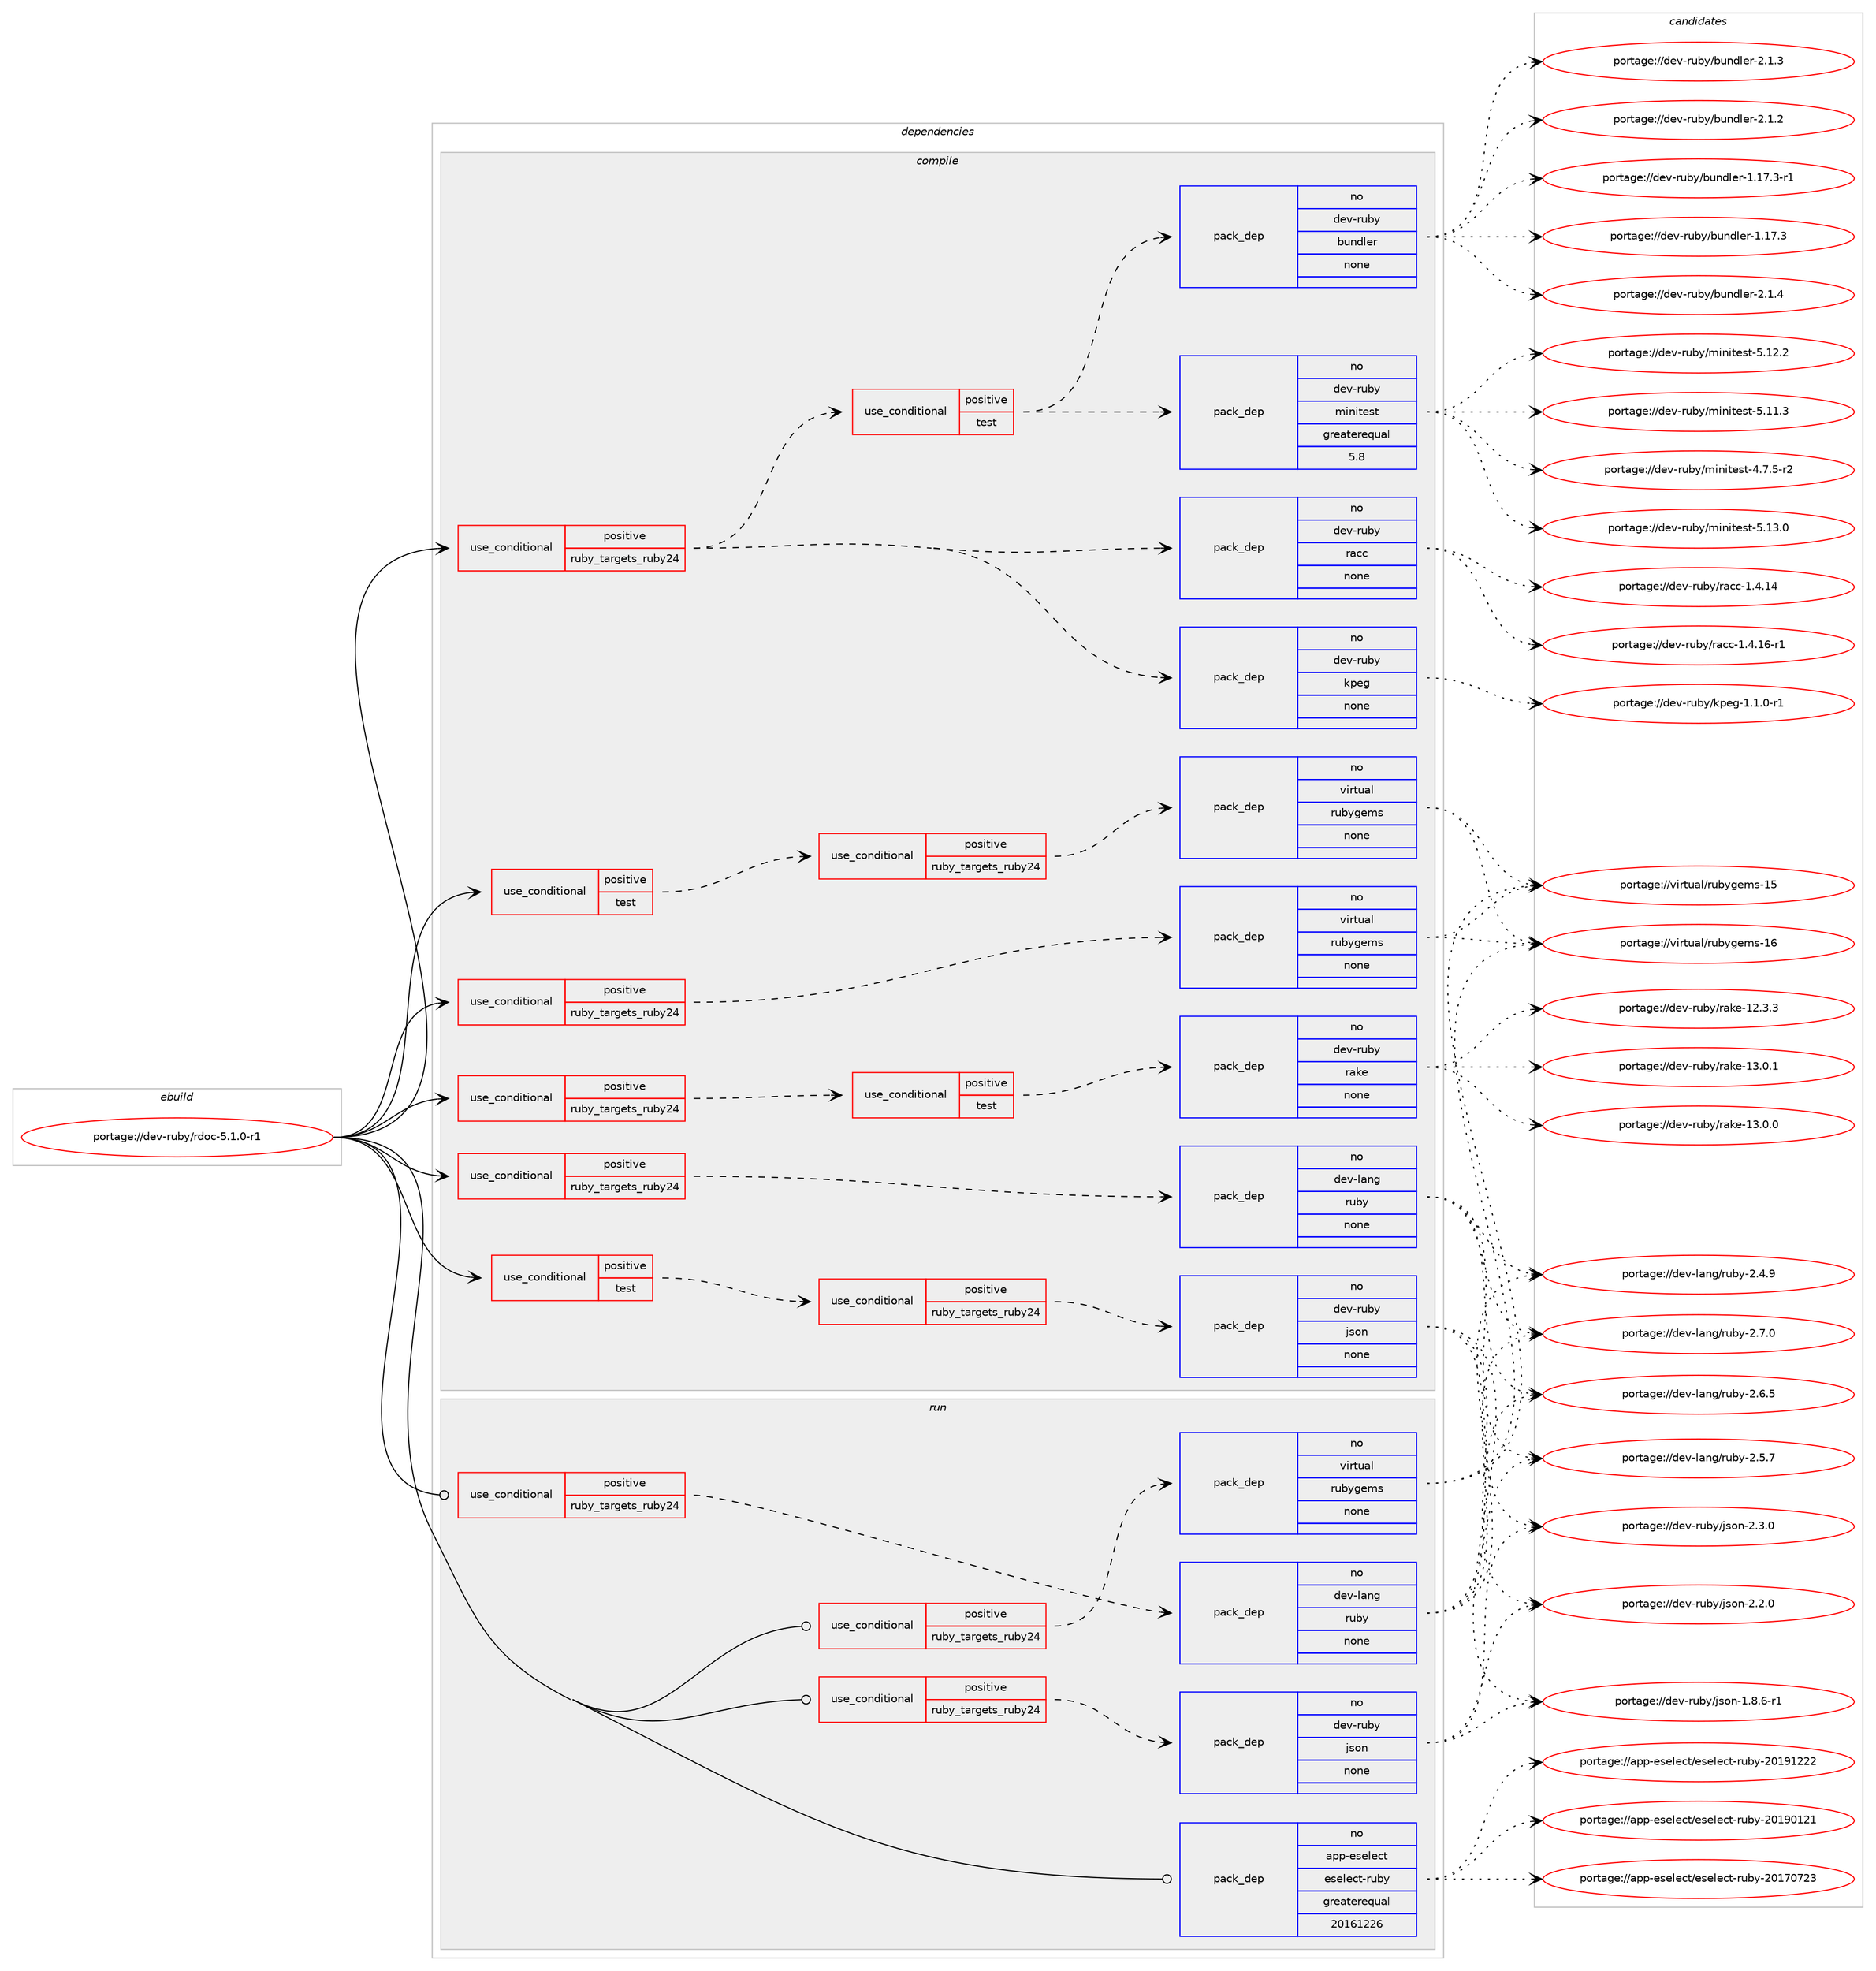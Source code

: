 digraph prolog {

# *************
# Graph options
# *************

newrank=true;
concentrate=true;
compound=true;
graph [rankdir=LR,fontname=Helvetica,fontsize=10,ranksep=1.5];#, ranksep=2.5, nodesep=0.2];
edge  [arrowhead=vee];
node  [fontname=Helvetica,fontsize=10];

# **********
# The ebuild
# **********

subgraph cluster_leftcol {
color=gray;
rank=same;
label=<<i>ebuild</i>>;
id [label="portage://dev-ruby/rdoc-5.1.0-r1", color=red, width=4, href="../dev-ruby/rdoc-5.1.0-r1.svg"];
}

# ****************
# The dependencies
# ****************

subgraph cluster_midcol {
color=gray;
label=<<i>dependencies</i>>;
subgraph cluster_compile {
fillcolor="#eeeeee";
style=filled;
label=<<i>compile</i>>;
subgraph cond76071 {
dependency334108 [label=<<TABLE BORDER="0" CELLBORDER="1" CELLSPACING="0" CELLPADDING="4"><TR><TD ROWSPAN="3" CELLPADDING="10">use_conditional</TD></TR><TR><TD>positive</TD></TR><TR><TD>ruby_targets_ruby24</TD></TR></TABLE>>, shape=none, color=red];
subgraph cond76072 {
dependency334109 [label=<<TABLE BORDER="0" CELLBORDER="1" CELLSPACING="0" CELLPADDING="4"><TR><TD ROWSPAN="3" CELLPADDING="10">use_conditional</TD></TR><TR><TD>positive</TD></TR><TR><TD>test</TD></TR></TABLE>>, shape=none, color=red];
subgraph pack253290 {
dependency334110 [label=<<TABLE BORDER="0" CELLBORDER="1" CELLSPACING="0" CELLPADDING="4" WIDTH="220"><TR><TD ROWSPAN="6" CELLPADDING="30">pack_dep</TD></TR><TR><TD WIDTH="110">no</TD></TR><TR><TD>dev-ruby</TD></TR><TR><TD>rake</TD></TR><TR><TD>none</TD></TR><TR><TD></TD></TR></TABLE>>, shape=none, color=blue];
}
dependency334109:e -> dependency334110:w [weight=20,style="dashed",arrowhead="vee"];
}
dependency334108:e -> dependency334109:w [weight=20,style="dashed",arrowhead="vee"];
}
id:e -> dependency334108:w [weight=20,style="solid",arrowhead="vee"];
subgraph cond76073 {
dependency334111 [label=<<TABLE BORDER="0" CELLBORDER="1" CELLSPACING="0" CELLPADDING="4"><TR><TD ROWSPAN="3" CELLPADDING="10">use_conditional</TD></TR><TR><TD>positive</TD></TR><TR><TD>ruby_targets_ruby24</TD></TR></TABLE>>, shape=none, color=red];
subgraph pack253291 {
dependency334112 [label=<<TABLE BORDER="0" CELLBORDER="1" CELLSPACING="0" CELLPADDING="4" WIDTH="220"><TR><TD ROWSPAN="6" CELLPADDING="30">pack_dep</TD></TR><TR><TD WIDTH="110">no</TD></TR><TR><TD>dev-lang</TD></TR><TR><TD>ruby</TD></TR><TR><TD>none</TD></TR><TR><TD></TD></TR></TABLE>>, shape=none, color=blue];
}
dependency334111:e -> dependency334112:w [weight=20,style="dashed",arrowhead="vee"];
}
id:e -> dependency334111:w [weight=20,style="solid",arrowhead="vee"];
subgraph cond76074 {
dependency334113 [label=<<TABLE BORDER="0" CELLBORDER="1" CELLSPACING="0" CELLPADDING="4"><TR><TD ROWSPAN="3" CELLPADDING="10">use_conditional</TD></TR><TR><TD>positive</TD></TR><TR><TD>ruby_targets_ruby24</TD></TR></TABLE>>, shape=none, color=red];
subgraph pack253292 {
dependency334114 [label=<<TABLE BORDER="0" CELLBORDER="1" CELLSPACING="0" CELLPADDING="4" WIDTH="220"><TR><TD ROWSPAN="6" CELLPADDING="30">pack_dep</TD></TR><TR><TD WIDTH="110">no</TD></TR><TR><TD>dev-ruby</TD></TR><TR><TD>kpeg</TD></TR><TR><TD>none</TD></TR><TR><TD></TD></TR></TABLE>>, shape=none, color=blue];
}
dependency334113:e -> dependency334114:w [weight=20,style="dashed",arrowhead="vee"];
subgraph pack253293 {
dependency334115 [label=<<TABLE BORDER="0" CELLBORDER="1" CELLSPACING="0" CELLPADDING="4" WIDTH="220"><TR><TD ROWSPAN="6" CELLPADDING="30">pack_dep</TD></TR><TR><TD WIDTH="110">no</TD></TR><TR><TD>dev-ruby</TD></TR><TR><TD>racc</TD></TR><TR><TD>none</TD></TR><TR><TD></TD></TR></TABLE>>, shape=none, color=blue];
}
dependency334113:e -> dependency334115:w [weight=20,style="dashed",arrowhead="vee"];
subgraph cond76075 {
dependency334116 [label=<<TABLE BORDER="0" CELLBORDER="1" CELLSPACING="0" CELLPADDING="4"><TR><TD ROWSPAN="3" CELLPADDING="10">use_conditional</TD></TR><TR><TD>positive</TD></TR><TR><TD>test</TD></TR></TABLE>>, shape=none, color=red];
subgraph pack253294 {
dependency334117 [label=<<TABLE BORDER="0" CELLBORDER="1" CELLSPACING="0" CELLPADDING="4" WIDTH="220"><TR><TD ROWSPAN="6" CELLPADDING="30">pack_dep</TD></TR><TR><TD WIDTH="110">no</TD></TR><TR><TD>dev-ruby</TD></TR><TR><TD>bundler</TD></TR><TR><TD>none</TD></TR><TR><TD></TD></TR></TABLE>>, shape=none, color=blue];
}
dependency334116:e -> dependency334117:w [weight=20,style="dashed",arrowhead="vee"];
subgraph pack253295 {
dependency334118 [label=<<TABLE BORDER="0" CELLBORDER="1" CELLSPACING="0" CELLPADDING="4" WIDTH="220"><TR><TD ROWSPAN="6" CELLPADDING="30">pack_dep</TD></TR><TR><TD WIDTH="110">no</TD></TR><TR><TD>dev-ruby</TD></TR><TR><TD>minitest</TD></TR><TR><TD>greaterequal</TD></TR><TR><TD>5.8</TD></TR></TABLE>>, shape=none, color=blue];
}
dependency334116:e -> dependency334118:w [weight=20,style="dashed",arrowhead="vee"];
}
dependency334113:e -> dependency334116:w [weight=20,style="dashed",arrowhead="vee"];
}
id:e -> dependency334113:w [weight=20,style="solid",arrowhead="vee"];
subgraph cond76076 {
dependency334119 [label=<<TABLE BORDER="0" CELLBORDER="1" CELLSPACING="0" CELLPADDING="4"><TR><TD ROWSPAN="3" CELLPADDING="10">use_conditional</TD></TR><TR><TD>positive</TD></TR><TR><TD>ruby_targets_ruby24</TD></TR></TABLE>>, shape=none, color=red];
subgraph pack253296 {
dependency334120 [label=<<TABLE BORDER="0" CELLBORDER="1" CELLSPACING="0" CELLPADDING="4" WIDTH="220"><TR><TD ROWSPAN="6" CELLPADDING="30">pack_dep</TD></TR><TR><TD WIDTH="110">no</TD></TR><TR><TD>virtual</TD></TR><TR><TD>rubygems</TD></TR><TR><TD>none</TD></TR><TR><TD></TD></TR></TABLE>>, shape=none, color=blue];
}
dependency334119:e -> dependency334120:w [weight=20,style="dashed",arrowhead="vee"];
}
id:e -> dependency334119:w [weight=20,style="solid",arrowhead="vee"];
subgraph cond76077 {
dependency334121 [label=<<TABLE BORDER="0" CELLBORDER="1" CELLSPACING="0" CELLPADDING="4"><TR><TD ROWSPAN="3" CELLPADDING="10">use_conditional</TD></TR><TR><TD>positive</TD></TR><TR><TD>test</TD></TR></TABLE>>, shape=none, color=red];
subgraph cond76078 {
dependency334122 [label=<<TABLE BORDER="0" CELLBORDER="1" CELLSPACING="0" CELLPADDING="4"><TR><TD ROWSPAN="3" CELLPADDING="10">use_conditional</TD></TR><TR><TD>positive</TD></TR><TR><TD>ruby_targets_ruby24</TD></TR></TABLE>>, shape=none, color=red];
subgraph pack253297 {
dependency334123 [label=<<TABLE BORDER="0" CELLBORDER="1" CELLSPACING="0" CELLPADDING="4" WIDTH="220"><TR><TD ROWSPAN="6" CELLPADDING="30">pack_dep</TD></TR><TR><TD WIDTH="110">no</TD></TR><TR><TD>dev-ruby</TD></TR><TR><TD>json</TD></TR><TR><TD>none</TD></TR><TR><TD></TD></TR></TABLE>>, shape=none, color=blue];
}
dependency334122:e -> dependency334123:w [weight=20,style="dashed",arrowhead="vee"];
}
dependency334121:e -> dependency334122:w [weight=20,style="dashed",arrowhead="vee"];
}
id:e -> dependency334121:w [weight=20,style="solid",arrowhead="vee"];
subgraph cond76079 {
dependency334124 [label=<<TABLE BORDER="0" CELLBORDER="1" CELLSPACING="0" CELLPADDING="4"><TR><TD ROWSPAN="3" CELLPADDING="10">use_conditional</TD></TR><TR><TD>positive</TD></TR><TR><TD>test</TD></TR></TABLE>>, shape=none, color=red];
subgraph cond76080 {
dependency334125 [label=<<TABLE BORDER="0" CELLBORDER="1" CELLSPACING="0" CELLPADDING="4"><TR><TD ROWSPAN="3" CELLPADDING="10">use_conditional</TD></TR><TR><TD>positive</TD></TR><TR><TD>ruby_targets_ruby24</TD></TR></TABLE>>, shape=none, color=red];
subgraph pack253298 {
dependency334126 [label=<<TABLE BORDER="0" CELLBORDER="1" CELLSPACING="0" CELLPADDING="4" WIDTH="220"><TR><TD ROWSPAN="6" CELLPADDING="30">pack_dep</TD></TR><TR><TD WIDTH="110">no</TD></TR><TR><TD>virtual</TD></TR><TR><TD>rubygems</TD></TR><TR><TD>none</TD></TR><TR><TD></TD></TR></TABLE>>, shape=none, color=blue];
}
dependency334125:e -> dependency334126:w [weight=20,style="dashed",arrowhead="vee"];
}
dependency334124:e -> dependency334125:w [weight=20,style="dashed",arrowhead="vee"];
}
id:e -> dependency334124:w [weight=20,style="solid",arrowhead="vee"];
}
subgraph cluster_compileandrun {
fillcolor="#eeeeee";
style=filled;
label=<<i>compile and run</i>>;
}
subgraph cluster_run {
fillcolor="#eeeeee";
style=filled;
label=<<i>run</i>>;
subgraph cond76081 {
dependency334127 [label=<<TABLE BORDER="0" CELLBORDER="1" CELLSPACING="0" CELLPADDING="4"><TR><TD ROWSPAN="3" CELLPADDING="10">use_conditional</TD></TR><TR><TD>positive</TD></TR><TR><TD>ruby_targets_ruby24</TD></TR></TABLE>>, shape=none, color=red];
subgraph pack253299 {
dependency334128 [label=<<TABLE BORDER="0" CELLBORDER="1" CELLSPACING="0" CELLPADDING="4" WIDTH="220"><TR><TD ROWSPAN="6" CELLPADDING="30">pack_dep</TD></TR><TR><TD WIDTH="110">no</TD></TR><TR><TD>dev-lang</TD></TR><TR><TD>ruby</TD></TR><TR><TD>none</TD></TR><TR><TD></TD></TR></TABLE>>, shape=none, color=blue];
}
dependency334127:e -> dependency334128:w [weight=20,style="dashed",arrowhead="vee"];
}
id:e -> dependency334127:w [weight=20,style="solid",arrowhead="odot"];
subgraph cond76082 {
dependency334129 [label=<<TABLE BORDER="0" CELLBORDER="1" CELLSPACING="0" CELLPADDING="4"><TR><TD ROWSPAN="3" CELLPADDING="10">use_conditional</TD></TR><TR><TD>positive</TD></TR><TR><TD>ruby_targets_ruby24</TD></TR></TABLE>>, shape=none, color=red];
subgraph pack253300 {
dependency334130 [label=<<TABLE BORDER="0" CELLBORDER="1" CELLSPACING="0" CELLPADDING="4" WIDTH="220"><TR><TD ROWSPAN="6" CELLPADDING="30">pack_dep</TD></TR><TR><TD WIDTH="110">no</TD></TR><TR><TD>dev-ruby</TD></TR><TR><TD>json</TD></TR><TR><TD>none</TD></TR><TR><TD></TD></TR></TABLE>>, shape=none, color=blue];
}
dependency334129:e -> dependency334130:w [weight=20,style="dashed",arrowhead="vee"];
}
id:e -> dependency334129:w [weight=20,style="solid",arrowhead="odot"];
subgraph cond76083 {
dependency334131 [label=<<TABLE BORDER="0" CELLBORDER="1" CELLSPACING="0" CELLPADDING="4"><TR><TD ROWSPAN="3" CELLPADDING="10">use_conditional</TD></TR><TR><TD>positive</TD></TR><TR><TD>ruby_targets_ruby24</TD></TR></TABLE>>, shape=none, color=red];
subgraph pack253301 {
dependency334132 [label=<<TABLE BORDER="0" CELLBORDER="1" CELLSPACING="0" CELLPADDING="4" WIDTH="220"><TR><TD ROWSPAN="6" CELLPADDING="30">pack_dep</TD></TR><TR><TD WIDTH="110">no</TD></TR><TR><TD>virtual</TD></TR><TR><TD>rubygems</TD></TR><TR><TD>none</TD></TR><TR><TD></TD></TR></TABLE>>, shape=none, color=blue];
}
dependency334131:e -> dependency334132:w [weight=20,style="dashed",arrowhead="vee"];
}
id:e -> dependency334131:w [weight=20,style="solid",arrowhead="odot"];
subgraph pack253302 {
dependency334133 [label=<<TABLE BORDER="0" CELLBORDER="1" CELLSPACING="0" CELLPADDING="4" WIDTH="220"><TR><TD ROWSPAN="6" CELLPADDING="30">pack_dep</TD></TR><TR><TD WIDTH="110">no</TD></TR><TR><TD>app-eselect</TD></TR><TR><TD>eselect-ruby</TD></TR><TR><TD>greaterequal</TD></TR><TR><TD>20161226</TD></TR></TABLE>>, shape=none, color=blue];
}
id:e -> dependency334133:w [weight=20,style="solid",arrowhead="odot"];
}
}

# **************
# The candidates
# **************

subgraph cluster_choices {
rank=same;
color=gray;
label=<<i>candidates</i>>;

subgraph choice253290 {
color=black;
nodesep=1;
choice1001011184511411798121471149710710145495146484649 [label="portage://dev-ruby/rake-13.0.1", color=red, width=4,href="../dev-ruby/rake-13.0.1.svg"];
choice1001011184511411798121471149710710145495146484648 [label="portage://dev-ruby/rake-13.0.0", color=red, width=4,href="../dev-ruby/rake-13.0.0.svg"];
choice1001011184511411798121471149710710145495046514651 [label="portage://dev-ruby/rake-12.3.3", color=red, width=4,href="../dev-ruby/rake-12.3.3.svg"];
dependency334110:e -> choice1001011184511411798121471149710710145495146484649:w [style=dotted,weight="100"];
dependency334110:e -> choice1001011184511411798121471149710710145495146484648:w [style=dotted,weight="100"];
dependency334110:e -> choice1001011184511411798121471149710710145495046514651:w [style=dotted,weight="100"];
}
subgraph choice253291 {
color=black;
nodesep=1;
choice10010111845108971101034711411798121455046554648 [label="portage://dev-lang/ruby-2.7.0", color=red, width=4,href="../dev-lang/ruby-2.7.0.svg"];
choice10010111845108971101034711411798121455046544653 [label="portage://dev-lang/ruby-2.6.5", color=red, width=4,href="../dev-lang/ruby-2.6.5.svg"];
choice10010111845108971101034711411798121455046534655 [label="portage://dev-lang/ruby-2.5.7", color=red, width=4,href="../dev-lang/ruby-2.5.7.svg"];
choice10010111845108971101034711411798121455046524657 [label="portage://dev-lang/ruby-2.4.9", color=red, width=4,href="../dev-lang/ruby-2.4.9.svg"];
dependency334112:e -> choice10010111845108971101034711411798121455046554648:w [style=dotted,weight="100"];
dependency334112:e -> choice10010111845108971101034711411798121455046544653:w [style=dotted,weight="100"];
dependency334112:e -> choice10010111845108971101034711411798121455046534655:w [style=dotted,weight="100"];
dependency334112:e -> choice10010111845108971101034711411798121455046524657:w [style=dotted,weight="100"];
}
subgraph choice253292 {
color=black;
nodesep=1;
choice1001011184511411798121471071121011034549464946484511449 [label="portage://dev-ruby/kpeg-1.1.0-r1", color=red, width=4,href="../dev-ruby/kpeg-1.1.0-r1.svg"];
dependency334114:e -> choice1001011184511411798121471071121011034549464946484511449:w [style=dotted,weight="100"];
}
subgraph choice253293 {
color=black;
nodesep=1;
choice100101118451141179812147114979999454946524649544511449 [label="portage://dev-ruby/racc-1.4.16-r1", color=red, width=4,href="../dev-ruby/racc-1.4.16-r1.svg"];
choice10010111845114117981214711497999945494652464952 [label="portage://dev-ruby/racc-1.4.14", color=red, width=4,href="../dev-ruby/racc-1.4.14.svg"];
dependency334115:e -> choice100101118451141179812147114979999454946524649544511449:w [style=dotted,weight="100"];
dependency334115:e -> choice10010111845114117981214711497999945494652464952:w [style=dotted,weight="100"];
}
subgraph choice253294 {
color=black;
nodesep=1;
choice10010111845114117981214798117110100108101114455046494652 [label="portage://dev-ruby/bundler-2.1.4", color=red, width=4,href="../dev-ruby/bundler-2.1.4.svg"];
choice10010111845114117981214798117110100108101114455046494651 [label="portage://dev-ruby/bundler-2.1.3", color=red, width=4,href="../dev-ruby/bundler-2.1.3.svg"];
choice10010111845114117981214798117110100108101114455046494650 [label="portage://dev-ruby/bundler-2.1.2", color=red, width=4,href="../dev-ruby/bundler-2.1.2.svg"];
choice10010111845114117981214798117110100108101114454946495546514511449 [label="portage://dev-ruby/bundler-1.17.3-r1", color=red, width=4,href="../dev-ruby/bundler-1.17.3-r1.svg"];
choice1001011184511411798121479811711010010810111445494649554651 [label="portage://dev-ruby/bundler-1.17.3", color=red, width=4,href="../dev-ruby/bundler-1.17.3.svg"];
dependency334117:e -> choice10010111845114117981214798117110100108101114455046494652:w [style=dotted,weight="100"];
dependency334117:e -> choice10010111845114117981214798117110100108101114455046494651:w [style=dotted,weight="100"];
dependency334117:e -> choice10010111845114117981214798117110100108101114455046494650:w [style=dotted,weight="100"];
dependency334117:e -> choice10010111845114117981214798117110100108101114454946495546514511449:w [style=dotted,weight="100"];
dependency334117:e -> choice1001011184511411798121479811711010010810111445494649554651:w [style=dotted,weight="100"];
}
subgraph choice253295 {
color=black;
nodesep=1;
choice10010111845114117981214710910511010511610111511645534649514648 [label="portage://dev-ruby/minitest-5.13.0", color=red, width=4,href="../dev-ruby/minitest-5.13.0.svg"];
choice10010111845114117981214710910511010511610111511645534649504650 [label="portage://dev-ruby/minitest-5.12.2", color=red, width=4,href="../dev-ruby/minitest-5.12.2.svg"];
choice10010111845114117981214710910511010511610111511645534649494651 [label="portage://dev-ruby/minitest-5.11.3", color=red, width=4,href="../dev-ruby/minitest-5.11.3.svg"];
choice1001011184511411798121471091051101051161011151164552465546534511450 [label="portage://dev-ruby/minitest-4.7.5-r2", color=red, width=4,href="../dev-ruby/minitest-4.7.5-r2.svg"];
dependency334118:e -> choice10010111845114117981214710910511010511610111511645534649514648:w [style=dotted,weight="100"];
dependency334118:e -> choice10010111845114117981214710910511010511610111511645534649504650:w [style=dotted,weight="100"];
dependency334118:e -> choice10010111845114117981214710910511010511610111511645534649494651:w [style=dotted,weight="100"];
dependency334118:e -> choice1001011184511411798121471091051101051161011151164552465546534511450:w [style=dotted,weight="100"];
}
subgraph choice253296 {
color=black;
nodesep=1;
choice118105114116117971084711411798121103101109115454954 [label="portage://virtual/rubygems-16", color=red, width=4,href="../virtual/rubygems-16.svg"];
choice118105114116117971084711411798121103101109115454953 [label="portage://virtual/rubygems-15", color=red, width=4,href="../virtual/rubygems-15.svg"];
dependency334120:e -> choice118105114116117971084711411798121103101109115454954:w [style=dotted,weight="100"];
dependency334120:e -> choice118105114116117971084711411798121103101109115454953:w [style=dotted,weight="100"];
}
subgraph choice253297 {
color=black;
nodesep=1;
choice100101118451141179812147106115111110455046514648 [label="portage://dev-ruby/json-2.3.0", color=red, width=4,href="../dev-ruby/json-2.3.0.svg"];
choice100101118451141179812147106115111110455046504648 [label="portage://dev-ruby/json-2.2.0", color=red, width=4,href="../dev-ruby/json-2.2.0.svg"];
choice1001011184511411798121471061151111104549465646544511449 [label="portage://dev-ruby/json-1.8.6-r1", color=red, width=4,href="../dev-ruby/json-1.8.6-r1.svg"];
dependency334123:e -> choice100101118451141179812147106115111110455046514648:w [style=dotted,weight="100"];
dependency334123:e -> choice100101118451141179812147106115111110455046504648:w [style=dotted,weight="100"];
dependency334123:e -> choice1001011184511411798121471061151111104549465646544511449:w [style=dotted,weight="100"];
}
subgraph choice253298 {
color=black;
nodesep=1;
choice118105114116117971084711411798121103101109115454954 [label="portage://virtual/rubygems-16", color=red, width=4,href="../virtual/rubygems-16.svg"];
choice118105114116117971084711411798121103101109115454953 [label="portage://virtual/rubygems-15", color=red, width=4,href="../virtual/rubygems-15.svg"];
dependency334126:e -> choice118105114116117971084711411798121103101109115454954:w [style=dotted,weight="100"];
dependency334126:e -> choice118105114116117971084711411798121103101109115454953:w [style=dotted,weight="100"];
}
subgraph choice253299 {
color=black;
nodesep=1;
choice10010111845108971101034711411798121455046554648 [label="portage://dev-lang/ruby-2.7.0", color=red, width=4,href="../dev-lang/ruby-2.7.0.svg"];
choice10010111845108971101034711411798121455046544653 [label="portage://dev-lang/ruby-2.6.5", color=red, width=4,href="../dev-lang/ruby-2.6.5.svg"];
choice10010111845108971101034711411798121455046534655 [label="portage://dev-lang/ruby-2.5.7", color=red, width=4,href="../dev-lang/ruby-2.5.7.svg"];
choice10010111845108971101034711411798121455046524657 [label="portage://dev-lang/ruby-2.4.9", color=red, width=4,href="../dev-lang/ruby-2.4.9.svg"];
dependency334128:e -> choice10010111845108971101034711411798121455046554648:w [style=dotted,weight="100"];
dependency334128:e -> choice10010111845108971101034711411798121455046544653:w [style=dotted,weight="100"];
dependency334128:e -> choice10010111845108971101034711411798121455046534655:w [style=dotted,weight="100"];
dependency334128:e -> choice10010111845108971101034711411798121455046524657:w [style=dotted,weight="100"];
}
subgraph choice253300 {
color=black;
nodesep=1;
choice100101118451141179812147106115111110455046514648 [label="portage://dev-ruby/json-2.3.0", color=red, width=4,href="../dev-ruby/json-2.3.0.svg"];
choice100101118451141179812147106115111110455046504648 [label="portage://dev-ruby/json-2.2.0", color=red, width=4,href="../dev-ruby/json-2.2.0.svg"];
choice1001011184511411798121471061151111104549465646544511449 [label="portage://dev-ruby/json-1.8.6-r1", color=red, width=4,href="../dev-ruby/json-1.8.6-r1.svg"];
dependency334130:e -> choice100101118451141179812147106115111110455046514648:w [style=dotted,weight="100"];
dependency334130:e -> choice100101118451141179812147106115111110455046504648:w [style=dotted,weight="100"];
dependency334130:e -> choice1001011184511411798121471061151111104549465646544511449:w [style=dotted,weight="100"];
}
subgraph choice253301 {
color=black;
nodesep=1;
choice118105114116117971084711411798121103101109115454954 [label="portage://virtual/rubygems-16", color=red, width=4,href="../virtual/rubygems-16.svg"];
choice118105114116117971084711411798121103101109115454953 [label="portage://virtual/rubygems-15", color=red, width=4,href="../virtual/rubygems-15.svg"];
dependency334132:e -> choice118105114116117971084711411798121103101109115454954:w [style=dotted,weight="100"];
dependency334132:e -> choice118105114116117971084711411798121103101109115454953:w [style=dotted,weight="100"];
}
subgraph choice253302 {
color=black;
nodesep=1;
choice97112112451011151011081019911647101115101108101991164511411798121455048495749505050 [label="portage://app-eselect/eselect-ruby-20191222", color=red, width=4,href="../app-eselect/eselect-ruby-20191222.svg"];
choice97112112451011151011081019911647101115101108101991164511411798121455048495748495049 [label="portage://app-eselect/eselect-ruby-20190121", color=red, width=4,href="../app-eselect/eselect-ruby-20190121.svg"];
choice97112112451011151011081019911647101115101108101991164511411798121455048495548555051 [label="portage://app-eselect/eselect-ruby-20170723", color=red, width=4,href="../app-eselect/eselect-ruby-20170723.svg"];
dependency334133:e -> choice97112112451011151011081019911647101115101108101991164511411798121455048495749505050:w [style=dotted,weight="100"];
dependency334133:e -> choice97112112451011151011081019911647101115101108101991164511411798121455048495748495049:w [style=dotted,weight="100"];
dependency334133:e -> choice97112112451011151011081019911647101115101108101991164511411798121455048495548555051:w [style=dotted,weight="100"];
}
}

}
